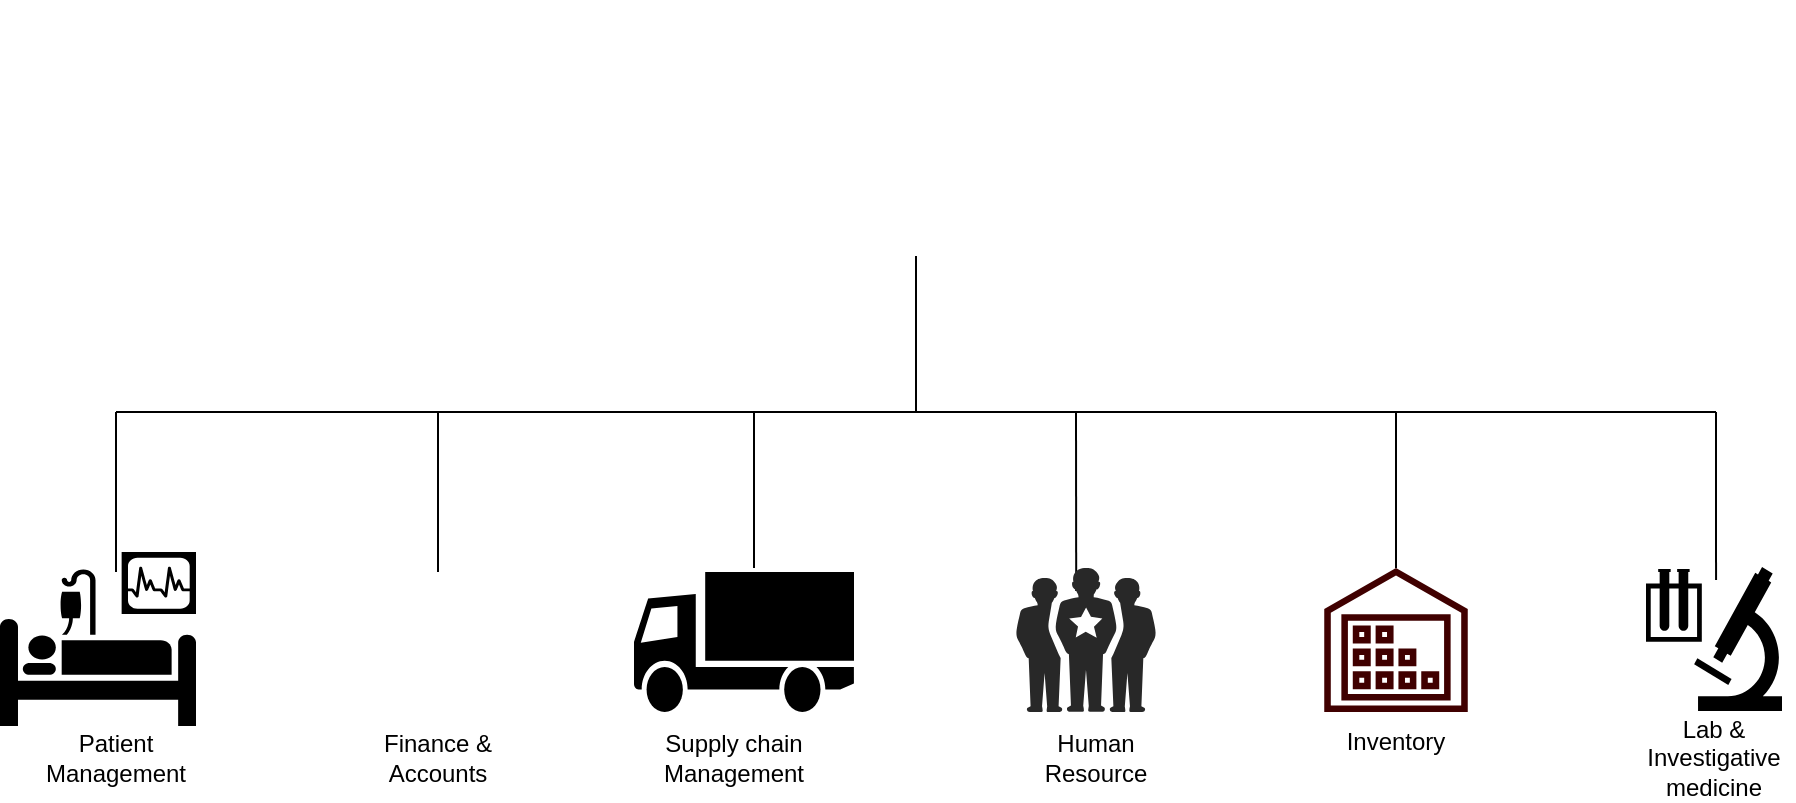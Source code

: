 <mxfile version="24.7.17">
  <diagram name="Page-1" id="yirLSzvxRFztgsTYvUrN">
    <mxGraphModel dx="1050" dy="503" grid="1" gridSize="10" guides="1" tooltips="1" connect="1" arrows="1" fold="1" page="1" pageScale="1" pageWidth="1100" pageHeight="850" math="0" shadow="0">
      <root>
        <mxCell id="0" />
        <mxCell id="1" parent="0" />
        <mxCell id="558nqducLKcnuLeCsKeT-1" value="" style="endArrow=none;html=1;rounded=0;" edge="1" parent="1">
          <mxGeometry width="50" height="50" relative="1" as="geometry">
            <mxPoint x="120" y="240" as="sourcePoint" />
            <mxPoint x="920" y="240" as="targetPoint" />
          </mxGeometry>
        </mxCell>
        <mxCell id="558nqducLKcnuLeCsKeT-2" value="" style="endArrow=none;html=1;rounded=0;" edge="1" parent="1">
          <mxGeometry width="50" height="50" relative="1" as="geometry">
            <mxPoint x="120" y="240" as="sourcePoint" />
            <mxPoint x="120" y="320" as="targetPoint" />
          </mxGeometry>
        </mxCell>
        <mxCell id="558nqducLKcnuLeCsKeT-4" value="Patient Management" style="text;html=1;align=center;verticalAlign=middle;whiteSpace=wrap;rounded=0;" vertex="1" parent="1">
          <mxGeometry x="80" y="398" width="80" height="30" as="geometry" />
        </mxCell>
        <mxCell id="558nqducLKcnuLeCsKeT-6" value="" style="endArrow=none;html=1;rounded=0;" edge="1" parent="1">
          <mxGeometry width="50" height="50" relative="1" as="geometry">
            <mxPoint x="281" y="320" as="sourcePoint" />
            <mxPoint x="281" y="240" as="targetPoint" />
          </mxGeometry>
        </mxCell>
        <mxCell id="558nqducLKcnuLeCsKeT-7" value="" style="shape=image;html=1;verticalAlign=top;verticalLabelPosition=bottom;labelBackgroundColor=#ffffff;imageAspect=0;aspect=fixed;image=https://cdn4.iconfinder.com/data/icons/aiga-symbol-signs/441/aiga_cashier-128.png" vertex="1" parent="1">
          <mxGeometry x="241" y="318" width="80" height="80" as="geometry" />
        </mxCell>
        <mxCell id="558nqducLKcnuLeCsKeT-8" value="Finance &amp;amp; Accounts" style="text;html=1;align=center;verticalAlign=middle;whiteSpace=wrap;rounded=0;" vertex="1" parent="1">
          <mxGeometry x="241" y="398" width="80" height="30" as="geometry" />
        </mxCell>
        <mxCell id="558nqducLKcnuLeCsKeT-9" value="" style="endArrow=none;html=1;rounded=0;" edge="1" parent="1">
          <mxGeometry width="50" height="50" relative="1" as="geometry">
            <mxPoint x="439" y="240" as="sourcePoint" />
            <mxPoint x="439" y="318" as="targetPoint" />
          </mxGeometry>
        </mxCell>
        <mxCell id="558nqducLKcnuLeCsKeT-11" value="" style="shape=mxgraph.signs.transportation.truck_1;html=1;pointerEvents=1;fillColor=#000000;strokeColor=none;verticalLabelPosition=bottom;verticalAlign=top;align=center;" vertex="1" parent="1">
          <mxGeometry x="379" y="320" width="110" height="70" as="geometry" />
        </mxCell>
        <mxCell id="558nqducLKcnuLeCsKeT-12" value="Supply chain Management" style="text;html=1;align=center;verticalAlign=middle;whiteSpace=wrap;rounded=0;" vertex="1" parent="1">
          <mxGeometry x="388.5" y="398" width="80" height="30" as="geometry" />
        </mxCell>
        <mxCell id="558nqducLKcnuLeCsKeT-13" value="" style="endArrow=none;html=1;rounded=0;exitX=0.43;exitY=0.16;exitDx=0;exitDy=0;exitPerimeter=0;" edge="1" parent="1" source="558nqducLKcnuLeCsKeT-19">
          <mxGeometry width="50" height="50" relative="1" as="geometry">
            <mxPoint x="600" y="308" as="sourcePoint" />
            <mxPoint x="600" y="240" as="targetPoint" />
          </mxGeometry>
        </mxCell>
        <mxCell id="558nqducLKcnuLeCsKeT-17" value="" style="shape=mxgraph.signs.healthcare.intensive_care;html=1;pointerEvents=1;fillColor=#000000;strokeColor=none;verticalLabelPosition=bottom;verticalAlign=top;align=center;" vertex="1" parent="1">
          <mxGeometry x="62" y="310" width="98" height="87" as="geometry" />
        </mxCell>
        <mxCell id="558nqducLKcnuLeCsKeT-19" value="" style="verticalLabelPosition=bottom;sketch=0;html=1;fillColor=#282828;strokeColor=none;verticalAlign=top;pointerEvents=1;align=center;shape=mxgraph.cisco_safe.people_places_things_icons.icon1;" vertex="1" parent="1">
          <mxGeometry x="570" y="318" width="70" height="72" as="geometry" />
        </mxCell>
        <mxCell id="558nqducLKcnuLeCsKeT-20" value="Human Resource" style="text;html=1;align=center;verticalAlign=middle;whiteSpace=wrap;rounded=0;" vertex="1" parent="1">
          <mxGeometry x="570" y="398" width="80" height="30" as="geometry" />
        </mxCell>
        <mxCell id="558nqducLKcnuLeCsKeT-21" value="" style="endArrow=none;html=1;rounded=0;" edge="1" parent="1">
          <mxGeometry width="50" height="50" relative="1" as="geometry">
            <mxPoint x="760" y="240" as="sourcePoint" />
            <mxPoint x="760" y="318" as="targetPoint" />
          </mxGeometry>
        </mxCell>
        <mxCell id="558nqducLKcnuLeCsKeT-27" value="" style="sketch=0;outlineConnect=0;fontColor=#232F3E;gradientColor=none;fillColor=#400000;strokeColor=none;dashed=0;verticalLabelPosition=bottom;verticalAlign=top;align=center;html=1;fontSize=12;fontStyle=0;aspect=fixed;pointerEvents=1;shape=mxgraph.aws4.inventory;" vertex="1" parent="1">
          <mxGeometry x="724" y="318" width="72" height="72" as="geometry" />
        </mxCell>
        <mxCell id="558nqducLKcnuLeCsKeT-28" value="Inventory" style="text;html=1;align=center;verticalAlign=middle;whiteSpace=wrap;rounded=0;" vertex="1" parent="1">
          <mxGeometry x="720" y="390" width="80" height="30" as="geometry" />
        </mxCell>
        <mxCell id="558nqducLKcnuLeCsKeT-29" value="" style="shape=mxgraph.signs.science.laboratory;html=1;pointerEvents=1;fillColor=#000000;strokeColor=none;verticalLabelPosition=bottom;verticalAlign=top;align=center;" vertex="1" parent="1">
          <mxGeometry x="885" y="317.5" width="68" height="72" as="geometry" />
        </mxCell>
        <mxCell id="558nqducLKcnuLeCsKeT-30" value="" style="endArrow=none;html=1;rounded=0;exitX=0.515;exitY=0.09;exitDx=0;exitDy=0;exitPerimeter=0;" edge="1" parent="1" source="558nqducLKcnuLeCsKeT-29">
          <mxGeometry width="50" height="50" relative="1" as="geometry">
            <mxPoint x="520" y="340" as="sourcePoint" />
            <mxPoint x="920" y="240" as="targetPoint" />
          </mxGeometry>
        </mxCell>
        <mxCell id="558nqducLKcnuLeCsKeT-31" value="Lab &amp;amp; Investigative medicine" style="text;html=1;align=center;verticalAlign=middle;whiteSpace=wrap;rounded=0;" vertex="1" parent="1">
          <mxGeometry x="879" y="398" width="80" height="30" as="geometry" />
        </mxCell>
        <mxCell id="558nqducLKcnuLeCsKeT-35" value="" style="endArrow=none;html=1;rounded=0;" edge="1" parent="1" target="558nqducLKcnuLeCsKeT-39">
          <mxGeometry width="50" height="50" relative="1" as="geometry">
            <mxPoint x="520" y="240" as="sourcePoint" />
            <mxPoint x="520" y="150" as="targetPoint" />
          </mxGeometry>
        </mxCell>
        <mxCell id="558nqducLKcnuLeCsKeT-39" value="" style="shape=image;html=1;verticalAlign=top;verticalLabelPosition=bottom;labelBackgroundColor=#ffffff;imageAspect=0;aspect=fixed;image=https://cdn0.iconfinder.com/data/icons/medic-outline/32/Hospital-128.png" vertex="1" parent="1">
          <mxGeometry x="456" y="34" width="128" height="128" as="geometry" />
        </mxCell>
      </root>
    </mxGraphModel>
  </diagram>
</mxfile>

